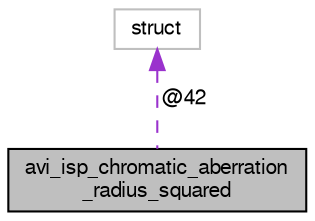 digraph "avi_isp_chromatic_aberration_radius_squared"
{
  edge [fontname="FreeSans",fontsize="10",labelfontname="FreeSans",labelfontsize="10"];
  node [fontname="FreeSans",fontsize="10",shape=record];
  Node1 [label="avi_isp_chromatic_aberration\l_radius_squared",height=0.2,width=0.4,color="black", fillcolor="grey75", style="filled", fontcolor="black"];
  Node2 -> Node1 [dir="back",color="darkorchid3",fontsize="10",style="dashed",label=" @42" ,fontname="FreeSans"];
  Node2 [label="struct",height=0.2,width=0.4,color="grey75", fillcolor="white", style="filled"];
}
